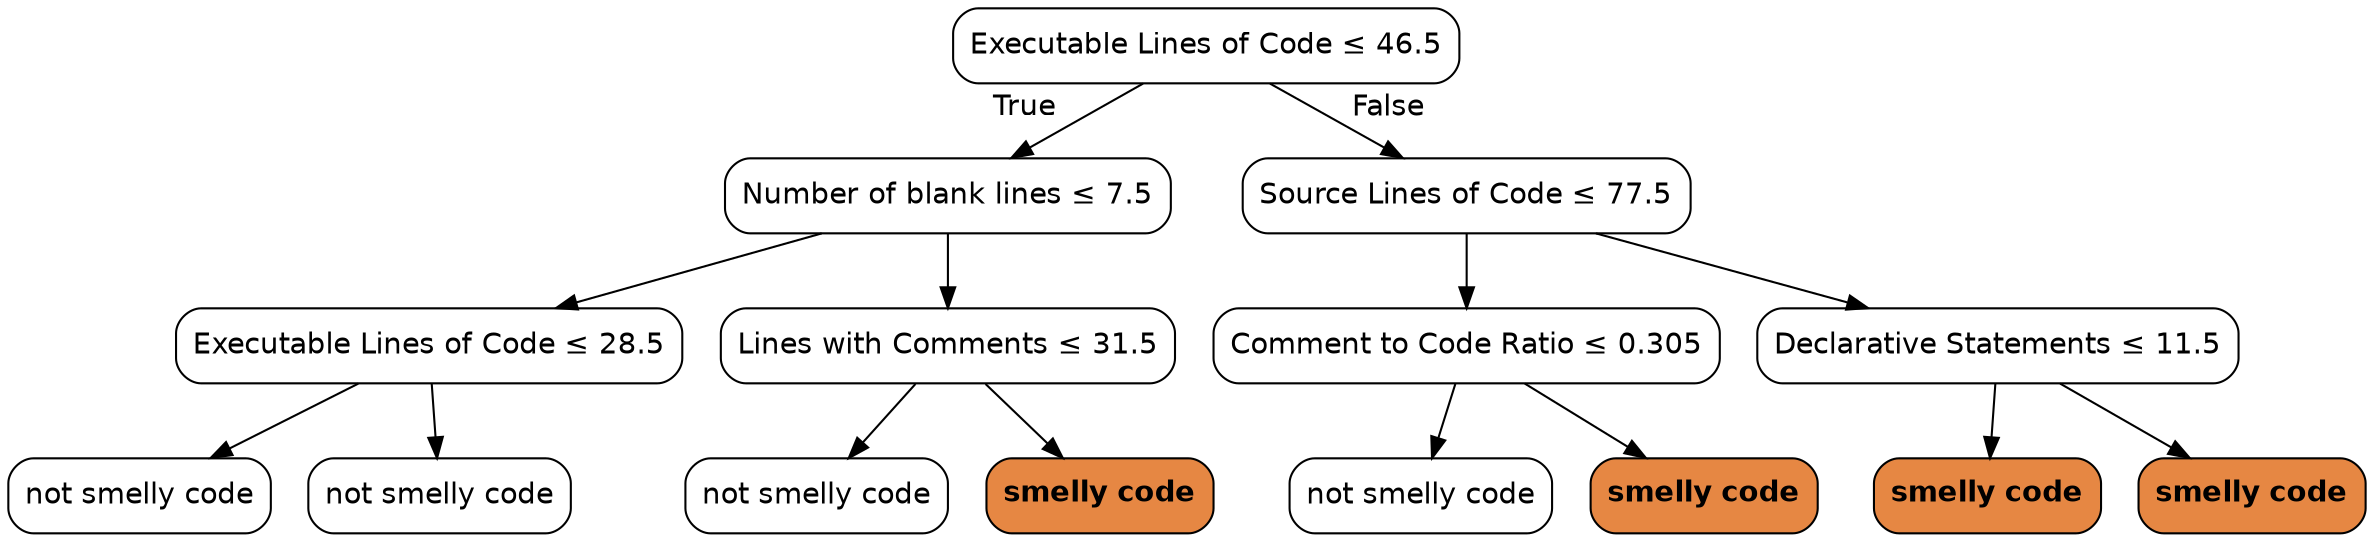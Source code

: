 digraph Tree {
node [color="black", fontname=helvetica, shape=box,  style="filled, rounded", fillcolor="#FFFFFF"];
edge [fontname=helvetica];
0 [label=<Executable Lines of Code &le; 46.5>];
1 [label=<Number of blank lines &le; 7.5>];
0 -> 1  [headlabel="True", labelangle=45, labeldistance="2.5"];
3 [label=<Executable Lines of Code &le; 28.5>];
1 -> 3;
7 [label=<not smelly code>];
3 -> 7;
8 [label=<not smelly code>];
3 -> 8;
4 [label=<Lines with Comments &le; 31.5>];
1 -> 4;
11 [label=<not smelly code>];
4 -> 11;
12 [label=<<b>smelly code</b>>, fillcolor="#e68743"];
4 -> 12;
2 [label=<Source Lines of Code &le; 77.5>];
0 -> 2  [headlabel="False", labelangle="-45", labeldistance="2.5"];
5 [label=<Comment to Code Ratio &le; 0.305>];
2 -> 5;
9 [label=<not smelly code>];
5 -> 9;
10 [label=<<b>smelly code</b>>, fillcolor="#e68743"];
5 -> 10;
6 [label=<Declarative Statements &le; 11.5>];
2 -> 6;
13 [label=<<b>smelly code</b>>, fillcolor="#e68743"];
6 -> 13;
14 [label=<<b>smelly code</b>>, fillcolor="#e68743"];
6 -> 14;
}
